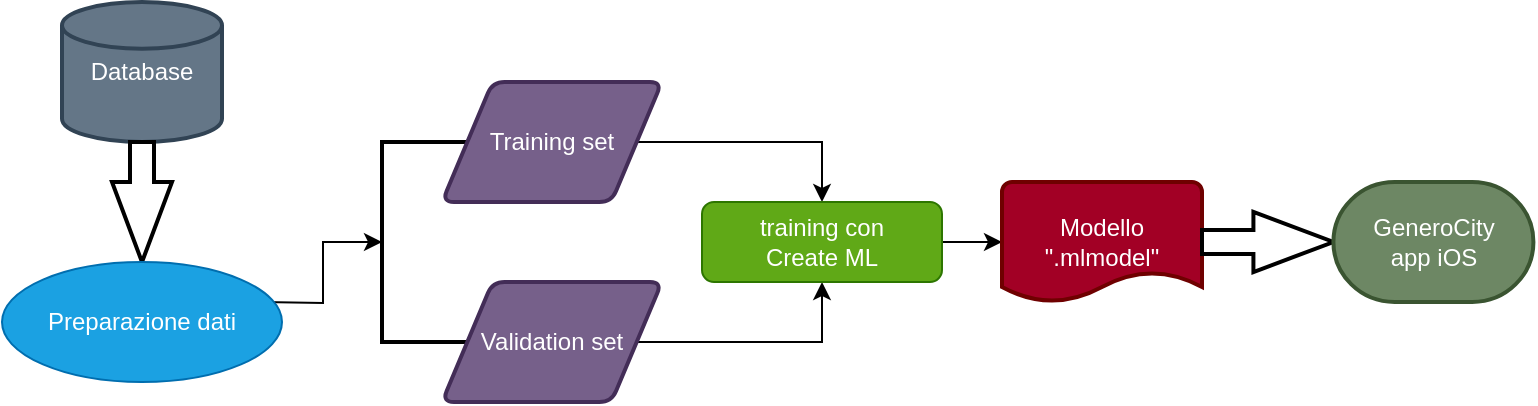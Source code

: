 <mxfile version="13.3.5" type="device"><diagram id="C5RBs43oDa-KdzZeNtuy" name="Page-1"><mxGraphModel dx="774" dy="560" grid="1" gridSize="10" guides="1" tooltips="1" connect="1" arrows="1" fold="1" page="1" pageScale="1" pageWidth="827" pageHeight="1169" math="0" shadow="0"><root><mxCell id="WIyWlLk6GJQsqaUBKTNV-0"/><mxCell id="WIyWlLk6GJQsqaUBKTNV-1" parent="WIyWlLk6GJQsqaUBKTNV-0"/><mxCell id="mMuSUUAb2TGFHydCoaYP-0" value="Database" style="strokeWidth=2;html=1;shape=mxgraph.flowchart.database;whiteSpace=wrap;fillColor=#647687;strokeColor=#314354;fontColor=#ffffff;" vertex="1" parent="WIyWlLk6GJQsqaUBKTNV-1"><mxGeometry x="40" y="20" width="80" height="70" as="geometry"/></mxCell><mxCell id="mMuSUUAb2TGFHydCoaYP-13" value="" style="strokeWidth=2;html=1;shape=mxgraph.flowchart.annotation_1;align=left;pointerEvents=1;" vertex="1" parent="WIyWlLk6GJQsqaUBKTNV-1"><mxGeometry x="200" y="90" width="50" height="100" as="geometry"/></mxCell><mxCell id="mMuSUUAb2TGFHydCoaYP-26" style="edgeStyle=orthogonalEdgeStyle;rounded=0;orthogonalLoop=1;jettySize=auto;html=1;entryX=0.5;entryY=0;entryDx=0;entryDy=0;" edge="1" parent="WIyWlLk6GJQsqaUBKTNV-1" source="mMuSUUAb2TGFHydCoaYP-15" target="mMuSUUAb2TGFHydCoaYP-25"><mxGeometry relative="1" as="geometry"/></mxCell><mxCell id="mMuSUUAb2TGFHydCoaYP-15" value="Training set" style="shape=parallelogram;html=1;strokeWidth=2;perimeter=parallelogramPerimeter;whiteSpace=wrap;rounded=1;arcSize=12;size=0.23;fillColor=#76608a;strokeColor=#432D57;fontColor=#ffffff;" vertex="1" parent="WIyWlLk6GJQsqaUBKTNV-1"><mxGeometry x="230" y="60" width="110" height="60" as="geometry"/></mxCell><mxCell id="mMuSUUAb2TGFHydCoaYP-27" style="edgeStyle=orthogonalEdgeStyle;rounded=0;orthogonalLoop=1;jettySize=auto;html=1;entryX=0.5;entryY=1;entryDx=0;entryDy=0;" edge="1" parent="WIyWlLk6GJQsqaUBKTNV-1" source="mMuSUUAb2TGFHydCoaYP-16" target="mMuSUUAb2TGFHydCoaYP-25"><mxGeometry relative="1" as="geometry"/></mxCell><mxCell id="mMuSUUAb2TGFHydCoaYP-16" value="Validation set" style="shape=parallelogram;html=1;strokeWidth=2;perimeter=parallelogramPerimeter;whiteSpace=wrap;rounded=1;arcSize=12;size=0.23;fillColor=#76608a;strokeColor=#432D57;fontColor=#ffffff;" vertex="1" parent="WIyWlLk6GJQsqaUBKTNV-1"><mxGeometry x="230" y="160" width="110" height="60" as="geometry"/></mxCell><mxCell id="mMuSUUAb2TGFHydCoaYP-22" style="edgeStyle=orthogonalEdgeStyle;rounded=0;orthogonalLoop=1;jettySize=auto;html=1;entryX=0;entryY=0.5;entryDx=0;entryDy=0;entryPerimeter=0;" edge="1" parent="WIyWlLk6GJQsqaUBKTNV-1" target="mMuSUUAb2TGFHydCoaYP-13"><mxGeometry relative="1" as="geometry"><mxPoint x="140" y="170" as="sourcePoint"/></mxGeometry></mxCell><mxCell id="mMuSUUAb2TGFHydCoaYP-18" value="" style="verticalLabelPosition=bottom;verticalAlign=top;html=1;strokeWidth=2;shape=mxgraph.arrows2.arrow;dy=0.6;dx=40;notch=0;direction=south;" vertex="1" parent="WIyWlLk6GJQsqaUBKTNV-1"><mxGeometry x="65" y="90" width="30" height="60" as="geometry"/></mxCell><mxCell id="mMuSUUAb2TGFHydCoaYP-24" value="Preparazione dati" style="ellipse;whiteSpace=wrap;html=1;rounded=1;shadow=0;glass=0;fillColor=#1ba1e2;strokeColor=#006EAF;fontColor=#ffffff;" vertex="1" parent="WIyWlLk6GJQsqaUBKTNV-1"><mxGeometry x="10" y="150" width="140" height="60" as="geometry"/></mxCell><mxCell id="mMuSUUAb2TGFHydCoaYP-29" style="edgeStyle=orthogonalEdgeStyle;rounded=0;orthogonalLoop=1;jettySize=auto;html=1;" edge="1" parent="WIyWlLk6GJQsqaUBKTNV-1" source="mMuSUUAb2TGFHydCoaYP-25" target="mMuSUUAb2TGFHydCoaYP-28"><mxGeometry relative="1" as="geometry"/></mxCell><mxCell id="mMuSUUAb2TGFHydCoaYP-25" value="training con&lt;br&gt;Create ML" style="rounded=1;whiteSpace=wrap;html=1;fontSize=12;glass=0;strokeWidth=1;shadow=0;fillColor=#60a917;strokeColor=#2D7600;fontColor=#ffffff;" vertex="1" parent="WIyWlLk6GJQsqaUBKTNV-1"><mxGeometry x="360" y="120" width="120" height="40" as="geometry"/></mxCell><mxCell id="mMuSUUAb2TGFHydCoaYP-28" value="Modello &quot;.mlmodel&quot;" style="strokeWidth=2;html=1;shape=mxgraph.flowchart.document2;whiteSpace=wrap;size=0.25;fillColor=#a20025;strokeColor=#6F0000;fontColor=#ffffff;" vertex="1" parent="WIyWlLk6GJQsqaUBKTNV-1"><mxGeometry x="510" y="110" width="100" height="60" as="geometry"/></mxCell><mxCell id="mMuSUUAb2TGFHydCoaYP-30" value="" style="verticalLabelPosition=bottom;verticalAlign=top;html=1;strokeWidth=2;shape=mxgraph.arrows2.arrow;dy=0.6;dx=40;notch=0;" vertex="1" parent="WIyWlLk6GJQsqaUBKTNV-1"><mxGeometry x="610" y="125" width="65.71" height="30" as="geometry"/></mxCell><mxCell id="mMuSUUAb2TGFHydCoaYP-32" value="GeneroCity&lt;br&gt;app iOS" style="strokeWidth=2;html=1;shape=mxgraph.flowchart.terminator;whiteSpace=wrap;fillColor=#6d8764;strokeColor=#3A5431;fontColor=#ffffff;" vertex="1" parent="WIyWlLk6GJQsqaUBKTNV-1"><mxGeometry x="675.71" y="110" width="100" height="60" as="geometry"/></mxCell></root></mxGraphModel></diagram></mxfile>